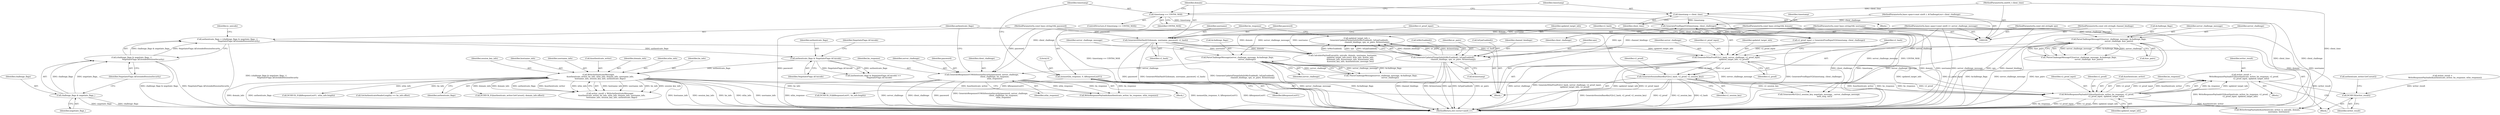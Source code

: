 digraph "0_Chrome_9cfe470d793da6e09b966d435c8fa2ba1625d5fe_3@API" {
"1000297" [label="(Call,writer_result =\n        WriteResponsePayloadsV2(&authenticate_writer, lm_response, v2_proof,\n                                v2_proof_input, updated_target_info))"];
"1000299" [label="(Call,WriteResponsePayloadsV2(&authenticate_writer, lm_response, v2_proof,\n                                v2_proof_input, updated_target_info))"];
"1000260" [label="(Call,WriteAuthenticateMessage(\n      &authenticate_writer, lm_info, ntlm_info, domain_info, username_info,\n      hostname_info, session_key_info, authenticate_flags))"];
"1000225" [label="(Call,authenticate_flags & NegotiateFlags::kUnicode)"];
"1000214" [label="(Call,authenticate_flags = (challenge_flags & negotiate_flags_) |\n                                      NegotiateFlags::kExtendedSessionSecurity)"];
"1000216" [label="(Call,(challenge_flags & negotiate_flags_) |\n                                      NegotiateFlags::kExtendedSessionSecurity)"];
"1000217" [label="(Call,challenge_flags & negotiate_flags_)"];
"1000163" [label="(Call,memset(lm_response, 0, kResponseLenV1))"];
"1000207" [label="(Call,GenerateResponsesV1WithSessionSecurity(password, server_challenge,\n                                           client_challenge, lm_response,\n                                           ntlm_response))"];
"1000103" [label="(MethodParameterIn,const base::string16& password)"];
"1000200" [label="(Call,ParseChallengeMessage(server_challenge_message, &challenge_flags,\n                               server_challenge))"];
"1000109" [label="(MethodParameterIn,base::span<const uint8_t> server_challenge_message)"];
"1000108" [label="(MethodParameterIn,base::span<const uint8_t, kChallengeLen> client_challenge)"];
"1000192" [label="(Call,GenerateSessionBaseKeyV2(v2_hash, v2_proof, v2_session_key))"];
"1000186" [label="(Call,GenerateNtlmProofV2(v2_hash, server_challenge, v2_proof_input,\n                         updated_target_info, v2_proof))"];
"1000176" [label="(Call,GenerateNtlmHashV2(domain, username, password, v2_hash))"];
"1000101" [label="(MethodParameterIn,const base::string16& domain)"];
"1000102" [label="(MethodParameterIn,const base::string16& username)"];
"1000143" [label="(Call,ParseChallengeMessageV2(server_challenge_message, &challenge_flags,\n                                 server_challenge, &av_pairs))"];
"1000181" [label="(Call,v2_proof_input = GenerateProofInputV2(timestamp, client_challenge))"];
"1000183" [label="(Call,GenerateProofInputV2(timestamp, client_challenge))"];
"1000168" [label="(Call,timestamp == UINT64_MAX)"];
"1000172" [label="(Call,timestamp = client_time)"];
"1000107" [label="(MethodParameterIn,uint64_t client_time)"];
"1000153" [label="(Call,updated_target_info =\n        GenerateUpdatedTargetInfo(IsMicEnabled(), IsEpaEnabled(),\n                                  channel_bindings, spn, av_pairs, &timestamp))"];
"1000155" [label="(Call,GenerateUpdatedTargetInfo(IsMicEnabled(), IsEpaEnabled(),\n                                  channel_bindings, spn, av_pairs, &timestamp))"];
"1000105" [label="(MethodParameterIn,const std::string& channel_bindings)"];
"1000106" [label="(MethodParameterIn,const std::string& spn)"];
"1000325" [label="(Call,DCHECK(writer_result))"];
"1000182" [label="(Identifier,v2_proof_input)"];
"1000326" [label="(Identifier,writer_result)"];
"1000220" [label="(Identifier,NegotiateFlags::kExtendedSessionSecurity)"];
"1000258" [label="(Call,writer_result = WriteAuthenticateMessage(\n      &authenticate_writer, lm_info, ntlm_info, domain_info, username_info,\n      hostname_info, session_key_info, authenticate_flags))"];
"1000186" [label="(Call,GenerateNtlmProofV2(v2_hash, server_challenge, v2_proof_input,\n                         updated_target_info, v2_proof))"];
"1000212" [label="(Identifier,ntlm_response)"];
"1000210" [label="(Identifier,client_challenge)"];
"1000219" [label="(Identifier,negotiate_flags_)"];
"1000156" [label="(Call,IsMicEnabled())"];
"1000211" [label="(Identifier,lm_response)"];
"1000217" [label="(Call,challenge_flags & negotiate_flags_)"];
"1000178" [label="(Identifier,username)"];
"1000265" [label="(Identifier,domain_info)"];
"1000304" [label="(Identifier,v2_proof_input)"];
"1000228" [label="(Identifier,NegotiateFlags::kUnicode)"];
"1000195" [label="(Identifier,v2_session_key)"];
"1000154" [label="(Identifier,updated_target_info)"];
"1000179" [label="(Identifier,password)"];
"1000176" [label="(Call,GenerateNtlmHashV2(domain, username, password, v2_hash))"];
"1000313" [label="(Call,DCHECK_EQ(kResponseLenV1, ntlm_info.length))"];
"1000170" [label="(Identifier,UINT64_MAX)"];
"1000145" [label="(Call,&challenge_flags)"];
"1000209" [label="(Identifier,server_challenge)"];
"1000328" [label="(Call,authenticate_writer.GetCursor())"];
"1000236" [label="(Call,CalculatePayloadLayout(is_unicode, domain, username, hostname,\n                         updated_target_info.size(), &lm_info, &ntlm_info,\n                         &domain_info, &username_info, &hostname_info,\n                         &session_key_info, &authenticate_message_len))"];
"1000227" [label="(Identifier,NegotiateFlags::kUnicode)"];
"1000144" [label="(Identifier,server_challenge_message)"];
"1000325" [label="(Call,DCHECK(writer_result))"];
"1000334" [label="(Call,WriteStringPayloads(&authenticate_writer, is_unicode, domain,\n                                      username, hostname))"];
"1000177" [label="(Identifier,domain)"];
"1000297" [label="(Call,writer_result =\n        WriteResponsePayloadsV2(&authenticate_writer, lm_response, v2_proof,\n                                v2_proof_input, updated_target_info))"];
"1000143" [label="(Call,ParseChallengeMessageV2(server_challenge_message, &challenge_flags,\n                                 server_challenge, &av_pairs))"];
"1000167" [label="(ControlStructure,if (timestamp == UINT64_MAX))"];
"1000215" [label="(Identifier,authenticate_flags)"];
"1000109" [label="(MethodParameterIn,base::span<const uint8_t> server_challenge_message)"];
"1000171" [label="(Block,)"];
"1000189" [label="(Identifier,v2_proof_input)"];
"1000161" [label="(Call,&timestamp)"];
"1000142" [label="(Call,!ParseChallengeMessageV2(server_challenge_message, &challenge_flags,\n                                 server_challenge, &av_pairs))"];
"1000164" [label="(Identifier,lm_response)"];
"1000216" [label="(Call,(challenge_flags & negotiate_flags_) |\n                                      NegotiateFlags::kExtendedSessionSecurity)"];
"1000308" [label="(Call,DCHECK_EQ(kResponseLenV1, lm_info.length))"];
"1000169" [label="(Identifier,timestamp)"];
"1000160" [label="(Identifier,av_pairs)"];
"1000200" [label="(Call,ParseChallengeMessage(server_challenge_message, &challenge_flags,\n                               server_challenge))"];
"1000264" [label="(Identifier,ntlm_info)"];
"1000168" [label="(Call,timestamp == UINT64_MAX)"];
"1000102" [label="(MethodParameterIn,const base::string16& username)"];
"1000263" [label="(Identifier,lm_info)"];
"1000226" [label="(Identifier,authenticate_flags)"];
"1000192" [label="(Call,GenerateSessionBaseKeyV2(v2_hash, v2_proof, v2_session_key))"];
"1000260" [label="(Call,WriteAuthenticateMessage(\n      &authenticate_writer, lm_info, ntlm_info, domain_info, username_info,\n      hostname_info, session_key_info, authenticate_flags))"];
"1000361" [label="(Call,GenerateMicV2(v2_session_key, negotiate_message_, server_challenge_message,\n                  auth_msg, mic))"];
"1000318" [label="(Call,writer_result =\n        WriteResponsePayloads(&authenticate_writer, lm_response, ntlm_response))"];
"1000296" [label="(Block,)"];
"1000224" [label="(Call,(authenticate_flags & NegotiateFlags::kUnicode) ==\n                    NegotiateFlags::kUnicode)"];
"1000303" [label="(Identifier,v2_proof)"];
"1000155" [label="(Call,GenerateUpdatedTargetInfo(IsMicEnabled(), IsEpaEnabled(),\n                                  channel_bindings, spn, av_pairs, &timestamp))"];
"1000157" [label="(Call,IsEpaEnabled())"];
"1000204" [label="(Identifier,server_challenge)"];
"1000110" [label="(Block,)"];
"1000305" [label="(Identifier,updated_target_info)"];
"1000190" [label="(Identifier,updated_target_info)"];
"1000101" [label="(MethodParameterIn,const base::string16& domain)"];
"1000148" [label="(Call,&av_pairs)"];
"1000108" [label="(MethodParameterIn,base::span<const uint8_t, kChallengeLen> client_challenge)"];
"1000147" [label="(Identifier,server_challenge)"];
"1000289" [label="(Call,GetAuthenticateHeaderLength() == lm_info.offset)"];
"1000299" [label="(Call,WriteResponsePayloadsV2(&authenticate_writer, lm_response, v2_proof,\n                                v2_proof_input, updated_target_info))"];
"1000320" [label="(Call,WriteResponsePayloads(&authenticate_writer, lm_response, ntlm_response))"];
"1000183" [label="(Call,GenerateProofInputV2(timestamp, client_challenge))"];
"1000300" [label="(Call,&authenticate_writer)"];
"1000153" [label="(Call,updated_target_info =\n        GenerateUpdatedTargetInfo(IsMicEnabled(), IsEpaEnabled(),\n                                  channel_bindings, spn, av_pairs, &timestamp))"];
"1000107" [label="(MethodParameterIn,uint64_t client_time)"];
"1000103" [label="(MethodParameterIn,const base::string16& password)"];
"1000106" [label="(MethodParameterIn,const std::string& spn)"];
"1000269" [label="(Identifier,authenticate_flags)"];
"1000268" [label="(Identifier,session_key_info)"];
"1000174" [label="(Identifier,client_time)"];
"1000105" [label="(MethodParameterIn,const std::string& channel_bindings)"];
"1000158" [label="(Identifier,channel_bindings)"];
"1000208" [label="(Identifier,password)"];
"1000369" [label="(MethodReturn,std::vector<uint8_t>)"];
"1000327" [label="(Call,DCHECK_EQ(authenticate_writer.GetCursor(), domain_info.offset))"];
"1000139" [label="(Block,)"];
"1000166" [label="(Identifier,kResponseLenV1)"];
"1000197" [label="(Block,)"];
"1000188" [label="(Identifier,server_challenge)"];
"1000267" [label="(Identifier,hostname_info)"];
"1000191" [label="(Identifier,v2_proof)"];
"1000223" [label="(Identifier,is_unicode)"];
"1000194" [label="(Identifier,v2_proof)"];
"1000180" [label="(Identifier,v2_hash)"];
"1000225" [label="(Call,authenticate_flags & NegotiateFlags::kUnicode)"];
"1000165" [label="(Literal,0)"];
"1000184" [label="(Identifier,timestamp)"];
"1000214" [label="(Call,authenticate_flags = (challenge_flags & negotiate_flags_) |\n                                      NegotiateFlags::kExtendedSessionSecurity)"];
"1000298" [label="(Identifier,writer_result)"];
"1000266" [label="(Identifier,username_info)"];
"1000207" [label="(Call,GenerateResponsesV1WithSessionSecurity(password, server_challenge,\n                                           client_challenge, lm_response,\n                                           ntlm_response))"];
"1000159" [label="(Identifier,spn)"];
"1000187" [label="(Identifier,v2_hash)"];
"1000163" [label="(Call,memset(lm_response, 0, kResponseLenV1))"];
"1000202" [label="(Call,&challenge_flags)"];
"1000201" [label="(Identifier,server_challenge_message)"];
"1000261" [label="(Call,&authenticate_writer)"];
"1000218" [label="(Identifier,challenge_flags)"];
"1000173" [label="(Identifier,timestamp)"];
"1000172" [label="(Call,timestamp = client_time)"];
"1000185" [label="(Identifier,client_challenge)"];
"1000199" [label="(Call,!ParseChallengeMessage(server_challenge_message, &challenge_flags,\n                               server_challenge))"];
"1000193" [label="(Identifier,v2_hash)"];
"1000302" [label="(Identifier,lm_response)"];
"1000181" [label="(Call,v2_proof_input = GenerateProofInputV2(timestamp, client_challenge))"];
"1000297" -> "1000296"  [label="AST: "];
"1000297" -> "1000299"  [label="CFG: "];
"1000298" -> "1000297"  [label="AST: "];
"1000299" -> "1000297"  [label="AST: "];
"1000326" -> "1000297"  [label="CFG: "];
"1000297" -> "1000369"  [label="DDG: WriteResponsePayloadsV2(&authenticate_writer, lm_response, v2_proof,\n                                v2_proof_input, updated_target_info)"];
"1000299" -> "1000297"  [label="DDG: lm_response"];
"1000299" -> "1000297"  [label="DDG: updated_target_info"];
"1000299" -> "1000297"  [label="DDG: v2_proof"];
"1000299" -> "1000297"  [label="DDG: v2_proof_input"];
"1000299" -> "1000297"  [label="DDG: &authenticate_writer"];
"1000297" -> "1000325"  [label="DDG: writer_result"];
"1000299" -> "1000305"  [label="CFG: "];
"1000300" -> "1000299"  [label="AST: "];
"1000302" -> "1000299"  [label="AST: "];
"1000303" -> "1000299"  [label="AST: "];
"1000304" -> "1000299"  [label="AST: "];
"1000305" -> "1000299"  [label="AST: "];
"1000299" -> "1000369"  [label="DDG: v2_proof_input"];
"1000299" -> "1000369"  [label="DDG: v2_proof"];
"1000299" -> "1000369"  [label="DDG: updated_target_info"];
"1000299" -> "1000369"  [label="DDG: lm_response"];
"1000260" -> "1000299"  [label="DDG: &authenticate_writer"];
"1000163" -> "1000299"  [label="DDG: lm_response"];
"1000207" -> "1000299"  [label="DDG: lm_response"];
"1000192" -> "1000299"  [label="DDG: v2_proof"];
"1000186" -> "1000299"  [label="DDG: v2_proof_input"];
"1000186" -> "1000299"  [label="DDG: updated_target_info"];
"1000299" -> "1000334"  [label="DDG: &authenticate_writer"];
"1000260" -> "1000258"  [label="AST: "];
"1000260" -> "1000269"  [label="CFG: "];
"1000261" -> "1000260"  [label="AST: "];
"1000263" -> "1000260"  [label="AST: "];
"1000264" -> "1000260"  [label="AST: "];
"1000265" -> "1000260"  [label="AST: "];
"1000266" -> "1000260"  [label="AST: "];
"1000267" -> "1000260"  [label="AST: "];
"1000268" -> "1000260"  [label="AST: "];
"1000269" -> "1000260"  [label="AST: "];
"1000258" -> "1000260"  [label="CFG: "];
"1000260" -> "1000369"  [label="DDG: domain_info"];
"1000260" -> "1000369"  [label="DDG: authenticate_flags"];
"1000260" -> "1000369"  [label="DDG: hostname_info"];
"1000260" -> "1000369"  [label="DDG: session_key_info"];
"1000260" -> "1000369"  [label="DDG: lm_info"];
"1000260" -> "1000369"  [label="DDG: ntlm_info"];
"1000260" -> "1000369"  [label="DDG: username_info"];
"1000260" -> "1000258"  [label="DDG: hostname_info"];
"1000260" -> "1000258"  [label="DDG: username_info"];
"1000260" -> "1000258"  [label="DDG: lm_info"];
"1000260" -> "1000258"  [label="DDG: session_key_info"];
"1000260" -> "1000258"  [label="DDG: domain_info"];
"1000260" -> "1000258"  [label="DDG: authenticate_flags"];
"1000260" -> "1000258"  [label="DDG: &authenticate_writer"];
"1000260" -> "1000258"  [label="DDG: ntlm_info"];
"1000225" -> "1000260"  [label="DDG: authenticate_flags"];
"1000260" -> "1000289"  [label="DDG: lm_info"];
"1000260" -> "1000308"  [label="DDG: lm_info"];
"1000260" -> "1000313"  [label="DDG: ntlm_info"];
"1000260" -> "1000320"  [label="DDG: &authenticate_writer"];
"1000260" -> "1000327"  [label="DDG: domain_info"];
"1000225" -> "1000224"  [label="AST: "];
"1000225" -> "1000227"  [label="CFG: "];
"1000226" -> "1000225"  [label="AST: "];
"1000227" -> "1000225"  [label="AST: "];
"1000228" -> "1000225"  [label="CFG: "];
"1000225" -> "1000224"  [label="DDG: authenticate_flags"];
"1000225" -> "1000224"  [label="DDG: NegotiateFlags::kUnicode"];
"1000214" -> "1000225"  [label="DDG: authenticate_flags"];
"1000214" -> "1000110"  [label="AST: "];
"1000214" -> "1000216"  [label="CFG: "];
"1000215" -> "1000214"  [label="AST: "];
"1000216" -> "1000214"  [label="AST: "];
"1000223" -> "1000214"  [label="CFG: "];
"1000214" -> "1000369"  [label="DDG: (challenge_flags & negotiate_flags_) |\n                                      NegotiateFlags::kExtendedSessionSecurity"];
"1000216" -> "1000214"  [label="DDG: challenge_flags & negotiate_flags_"];
"1000216" -> "1000214"  [label="DDG: NegotiateFlags::kExtendedSessionSecurity"];
"1000216" -> "1000220"  [label="CFG: "];
"1000217" -> "1000216"  [label="AST: "];
"1000220" -> "1000216"  [label="AST: "];
"1000216" -> "1000369"  [label="DDG: challenge_flags & negotiate_flags_"];
"1000216" -> "1000369"  [label="DDG: NegotiateFlags::kExtendedSessionSecurity"];
"1000217" -> "1000216"  [label="DDG: challenge_flags"];
"1000217" -> "1000216"  [label="DDG: negotiate_flags_"];
"1000217" -> "1000219"  [label="CFG: "];
"1000218" -> "1000217"  [label="AST: "];
"1000219" -> "1000217"  [label="AST: "];
"1000220" -> "1000217"  [label="CFG: "];
"1000217" -> "1000369"  [label="DDG: negotiate_flags_"];
"1000217" -> "1000369"  [label="DDG: challenge_flags"];
"1000163" -> "1000139"  [label="AST: "];
"1000163" -> "1000166"  [label="CFG: "];
"1000164" -> "1000163"  [label="AST: "];
"1000165" -> "1000163"  [label="AST: "];
"1000166" -> "1000163"  [label="AST: "];
"1000169" -> "1000163"  [label="CFG: "];
"1000163" -> "1000369"  [label="DDG: kResponseLenV1"];
"1000163" -> "1000369"  [label="DDG: memset(lm_response, 0, kResponseLenV1)"];
"1000163" -> "1000308"  [label="DDG: kResponseLenV1"];
"1000163" -> "1000320"  [label="DDG: lm_response"];
"1000207" -> "1000197"  [label="AST: "];
"1000207" -> "1000212"  [label="CFG: "];
"1000208" -> "1000207"  [label="AST: "];
"1000209" -> "1000207"  [label="AST: "];
"1000210" -> "1000207"  [label="AST: "];
"1000211" -> "1000207"  [label="AST: "];
"1000212" -> "1000207"  [label="AST: "];
"1000215" -> "1000207"  [label="CFG: "];
"1000207" -> "1000369"  [label="DDG: server_challenge"];
"1000207" -> "1000369"  [label="DDG: client_challenge"];
"1000207" -> "1000369"  [label="DDG: password"];
"1000207" -> "1000369"  [label="DDG: GenerateResponsesV1WithSessionSecurity(password, server_challenge,\n                                           client_challenge, lm_response,\n                                           ntlm_response)"];
"1000207" -> "1000369"  [label="DDG: ntlm_response"];
"1000103" -> "1000207"  [label="DDG: password"];
"1000200" -> "1000207"  [label="DDG: server_challenge"];
"1000108" -> "1000207"  [label="DDG: client_challenge"];
"1000207" -> "1000320"  [label="DDG: lm_response"];
"1000207" -> "1000320"  [label="DDG: ntlm_response"];
"1000103" -> "1000100"  [label="AST: "];
"1000103" -> "1000369"  [label="DDG: password"];
"1000103" -> "1000176"  [label="DDG: password"];
"1000200" -> "1000199"  [label="AST: "];
"1000200" -> "1000204"  [label="CFG: "];
"1000201" -> "1000200"  [label="AST: "];
"1000202" -> "1000200"  [label="AST: "];
"1000204" -> "1000200"  [label="AST: "];
"1000199" -> "1000200"  [label="CFG: "];
"1000200" -> "1000369"  [label="DDG: server_challenge_message"];
"1000200" -> "1000369"  [label="DDG: &challenge_flags"];
"1000200" -> "1000199"  [label="DDG: server_challenge_message"];
"1000200" -> "1000199"  [label="DDG: &challenge_flags"];
"1000200" -> "1000199"  [label="DDG: server_challenge"];
"1000109" -> "1000200"  [label="DDG: server_challenge_message"];
"1000200" -> "1000361"  [label="DDG: server_challenge_message"];
"1000109" -> "1000100"  [label="AST: "];
"1000109" -> "1000369"  [label="DDG: server_challenge_message"];
"1000109" -> "1000143"  [label="DDG: server_challenge_message"];
"1000109" -> "1000361"  [label="DDG: server_challenge_message"];
"1000108" -> "1000100"  [label="AST: "];
"1000108" -> "1000369"  [label="DDG: client_challenge"];
"1000108" -> "1000183"  [label="DDG: client_challenge"];
"1000192" -> "1000139"  [label="AST: "];
"1000192" -> "1000195"  [label="CFG: "];
"1000193" -> "1000192"  [label="AST: "];
"1000194" -> "1000192"  [label="AST: "];
"1000195" -> "1000192"  [label="AST: "];
"1000215" -> "1000192"  [label="CFG: "];
"1000192" -> "1000369"  [label="DDG: v2_proof"];
"1000192" -> "1000369"  [label="DDG: v2_session_key"];
"1000192" -> "1000369"  [label="DDG: v2_hash"];
"1000192" -> "1000369"  [label="DDG: GenerateSessionBaseKeyV2(v2_hash, v2_proof, v2_session_key)"];
"1000186" -> "1000192"  [label="DDG: v2_hash"];
"1000186" -> "1000192"  [label="DDG: v2_proof"];
"1000192" -> "1000361"  [label="DDG: v2_session_key"];
"1000186" -> "1000139"  [label="AST: "];
"1000186" -> "1000191"  [label="CFG: "];
"1000187" -> "1000186"  [label="AST: "];
"1000188" -> "1000186"  [label="AST: "];
"1000189" -> "1000186"  [label="AST: "];
"1000190" -> "1000186"  [label="AST: "];
"1000191" -> "1000186"  [label="AST: "];
"1000193" -> "1000186"  [label="CFG: "];
"1000186" -> "1000369"  [label="DDG: server_challenge"];
"1000186" -> "1000369"  [label="DDG: GenerateNtlmProofV2(v2_hash, server_challenge, v2_proof_input,\n                         updated_target_info, v2_proof)"];
"1000186" -> "1000369"  [label="DDG: updated_target_info"];
"1000186" -> "1000369"  [label="DDG: v2_proof_input"];
"1000176" -> "1000186"  [label="DDG: v2_hash"];
"1000143" -> "1000186"  [label="DDG: server_challenge"];
"1000181" -> "1000186"  [label="DDG: v2_proof_input"];
"1000153" -> "1000186"  [label="DDG: updated_target_info"];
"1000176" -> "1000139"  [label="AST: "];
"1000176" -> "1000180"  [label="CFG: "];
"1000177" -> "1000176"  [label="AST: "];
"1000178" -> "1000176"  [label="AST: "];
"1000179" -> "1000176"  [label="AST: "];
"1000180" -> "1000176"  [label="AST: "];
"1000182" -> "1000176"  [label="CFG: "];
"1000176" -> "1000369"  [label="DDG: password"];
"1000176" -> "1000369"  [label="DDG: GenerateNtlmHashV2(domain, username, password, v2_hash)"];
"1000101" -> "1000176"  [label="DDG: domain"];
"1000102" -> "1000176"  [label="DDG: username"];
"1000176" -> "1000236"  [label="DDG: domain"];
"1000176" -> "1000236"  [label="DDG: username"];
"1000101" -> "1000100"  [label="AST: "];
"1000101" -> "1000369"  [label="DDG: domain"];
"1000101" -> "1000236"  [label="DDG: domain"];
"1000101" -> "1000334"  [label="DDG: domain"];
"1000102" -> "1000100"  [label="AST: "];
"1000102" -> "1000369"  [label="DDG: username"];
"1000102" -> "1000236"  [label="DDG: username"];
"1000102" -> "1000334"  [label="DDG: username"];
"1000143" -> "1000142"  [label="AST: "];
"1000143" -> "1000148"  [label="CFG: "];
"1000144" -> "1000143"  [label="AST: "];
"1000145" -> "1000143"  [label="AST: "];
"1000147" -> "1000143"  [label="AST: "];
"1000148" -> "1000143"  [label="AST: "];
"1000142" -> "1000143"  [label="CFG: "];
"1000143" -> "1000369"  [label="DDG: server_challenge_message"];
"1000143" -> "1000369"  [label="DDG: &av_pairs"];
"1000143" -> "1000369"  [label="DDG: &challenge_flags"];
"1000143" -> "1000142"  [label="DDG: server_challenge_message"];
"1000143" -> "1000142"  [label="DDG: &challenge_flags"];
"1000143" -> "1000142"  [label="DDG: server_challenge"];
"1000143" -> "1000142"  [label="DDG: &av_pairs"];
"1000143" -> "1000361"  [label="DDG: server_challenge_message"];
"1000181" -> "1000139"  [label="AST: "];
"1000181" -> "1000183"  [label="CFG: "];
"1000182" -> "1000181"  [label="AST: "];
"1000183" -> "1000181"  [label="AST: "];
"1000187" -> "1000181"  [label="CFG: "];
"1000181" -> "1000369"  [label="DDG: GenerateProofInputV2(timestamp, client_challenge)"];
"1000183" -> "1000181"  [label="DDG: timestamp"];
"1000183" -> "1000181"  [label="DDG: client_challenge"];
"1000183" -> "1000185"  [label="CFG: "];
"1000184" -> "1000183"  [label="AST: "];
"1000185" -> "1000183"  [label="AST: "];
"1000183" -> "1000369"  [label="DDG: client_challenge"];
"1000183" -> "1000369"  [label="DDG: timestamp"];
"1000168" -> "1000183"  [label="DDG: timestamp"];
"1000172" -> "1000183"  [label="DDG: timestamp"];
"1000168" -> "1000167"  [label="AST: "];
"1000168" -> "1000170"  [label="CFG: "];
"1000169" -> "1000168"  [label="AST: "];
"1000170" -> "1000168"  [label="AST: "];
"1000173" -> "1000168"  [label="CFG: "];
"1000177" -> "1000168"  [label="CFG: "];
"1000168" -> "1000369"  [label="DDG: timestamp == UINT64_MAX"];
"1000168" -> "1000369"  [label="DDG: UINT64_MAX"];
"1000172" -> "1000171"  [label="AST: "];
"1000172" -> "1000174"  [label="CFG: "];
"1000173" -> "1000172"  [label="AST: "];
"1000174" -> "1000172"  [label="AST: "];
"1000177" -> "1000172"  [label="CFG: "];
"1000172" -> "1000369"  [label="DDG: client_time"];
"1000107" -> "1000172"  [label="DDG: client_time"];
"1000107" -> "1000100"  [label="AST: "];
"1000107" -> "1000369"  [label="DDG: client_time"];
"1000153" -> "1000139"  [label="AST: "];
"1000153" -> "1000155"  [label="CFG: "];
"1000154" -> "1000153"  [label="AST: "];
"1000155" -> "1000153"  [label="AST: "];
"1000164" -> "1000153"  [label="CFG: "];
"1000153" -> "1000369"  [label="DDG: GenerateUpdatedTargetInfo(IsMicEnabled(), IsEpaEnabled(),\n                                  channel_bindings, spn, av_pairs, &timestamp)"];
"1000155" -> "1000153"  [label="DDG: channel_bindings"];
"1000155" -> "1000153"  [label="DDG: av_pairs"];
"1000155" -> "1000153"  [label="DDG: &timestamp"];
"1000155" -> "1000153"  [label="DDG: IsMicEnabled()"];
"1000155" -> "1000153"  [label="DDG: spn"];
"1000155" -> "1000153"  [label="DDG: IsEpaEnabled()"];
"1000155" -> "1000161"  [label="CFG: "];
"1000156" -> "1000155"  [label="AST: "];
"1000157" -> "1000155"  [label="AST: "];
"1000158" -> "1000155"  [label="AST: "];
"1000159" -> "1000155"  [label="AST: "];
"1000160" -> "1000155"  [label="AST: "];
"1000161" -> "1000155"  [label="AST: "];
"1000155" -> "1000369"  [label="DDG: spn"];
"1000155" -> "1000369"  [label="DDG: IsEpaEnabled()"];
"1000155" -> "1000369"  [label="DDG: av_pairs"];
"1000155" -> "1000369"  [label="DDG: channel_bindings"];
"1000155" -> "1000369"  [label="DDG: &timestamp"];
"1000105" -> "1000155"  [label="DDG: channel_bindings"];
"1000106" -> "1000155"  [label="DDG: spn"];
"1000105" -> "1000100"  [label="AST: "];
"1000105" -> "1000369"  [label="DDG: channel_bindings"];
"1000106" -> "1000100"  [label="AST: "];
"1000106" -> "1000369"  [label="DDG: spn"];
"1000325" -> "1000110"  [label="AST: "];
"1000325" -> "1000326"  [label="CFG: "];
"1000326" -> "1000325"  [label="AST: "];
"1000328" -> "1000325"  [label="CFG: "];
"1000318" -> "1000325"  [label="DDG: writer_result"];
}
